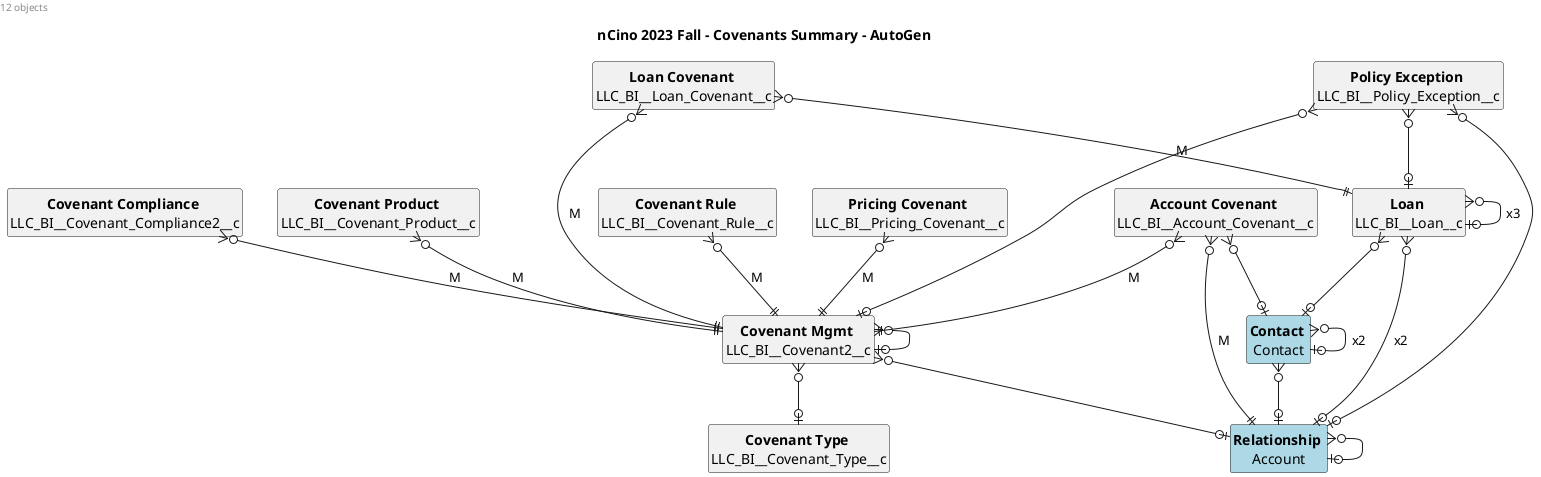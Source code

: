 @startuml
'https://plantuml.com/class-diagram

left header 12 objects
title nCino 2023 Fall - Covenants Summary - AutoGen

'skinparam classBorderThickness 0

hide circle
hide empty methods
hide empty fields

'legend right
'  Relationship
'    M = MasterDetail
'    xn = n-times
'  Field
'    bold = required
'    underline = MasterDetail
'endlegend


entity CovenantRule as "<b>Covenant Rule</b> \nLLC_BI__Covenant_Rule__c"  {
}
entity CovenantType as "<b>Covenant Type</b> \nLLC_BI__Covenant_Type__c"  {
}
entity CovenantProduct as "<b>Covenant Product</b> \nLLC_BI__Covenant_Product__c"  {
}
entity CovenantMgmt as "<b>Covenant Mgmt</b> \nLLC_BI__Covenant2__c"  {
}
entity LoanCovenant as "<b>Loan Covenant</b> \nLLC_BI__Loan_Covenant__c"  {
}
entity Loan as "<b>Loan</b> \nLLC_BI__Loan__c"  {
}
entity PolicyException as "<b>Policy Exception</b> \nLLC_BI__Policy_Exception__c"  {
}
entity PricingCovenant as "<b>Pricing Covenant</b> \nLLC_BI__Pricing_Covenant__c"  {
}
entity Relationship as "<b>Relationship</b> \nAccount" #lightblue {
}
entity CovenantCompliance as "<b>Covenant Compliance</b> \nLLC_BI__Covenant_Compliance2__c"  {
}
entity AccountCovenant as "<b>Account Covenant</b> \nLLC_BI__Account_Covenant__c"  {
}
entity Contact as "<b>Contact</b> \nContact" #lightblue {
}

CovenantProduct }o--|| CovenantMgmt: M
Loan }o--o| Relationship: x2
PolicyException }o--o| Loan
Loan }o--o| Contact
CovenantMgmt }o--o| CovenantType
PricingCovenant }o--|| CovenantMgmt: M
PolicyException }o--o| Relationship
LoanCovenant }o--|| CovenantMgmt: M
CovenantCompliance }o--|| CovenantMgmt: M
CovenantMgmt }o--o| CovenantMgmt
CovenantRule }o--|| CovenantMgmt: M
AccountCovenant }o--|| Relationship: M
Loan }o--o| Loan: x3
LoanCovenant }o--|| Loan: M
AccountCovenant }o--o| Contact
Contact }o--o| Relationship
Contact }o--o| Contact: x2
AccountCovenant }o--|| CovenantMgmt: M
PolicyException }o--o| CovenantMgmt
CovenantMgmt }o--o| Relationship
Relationship }o--o| Relationship

@enduml
